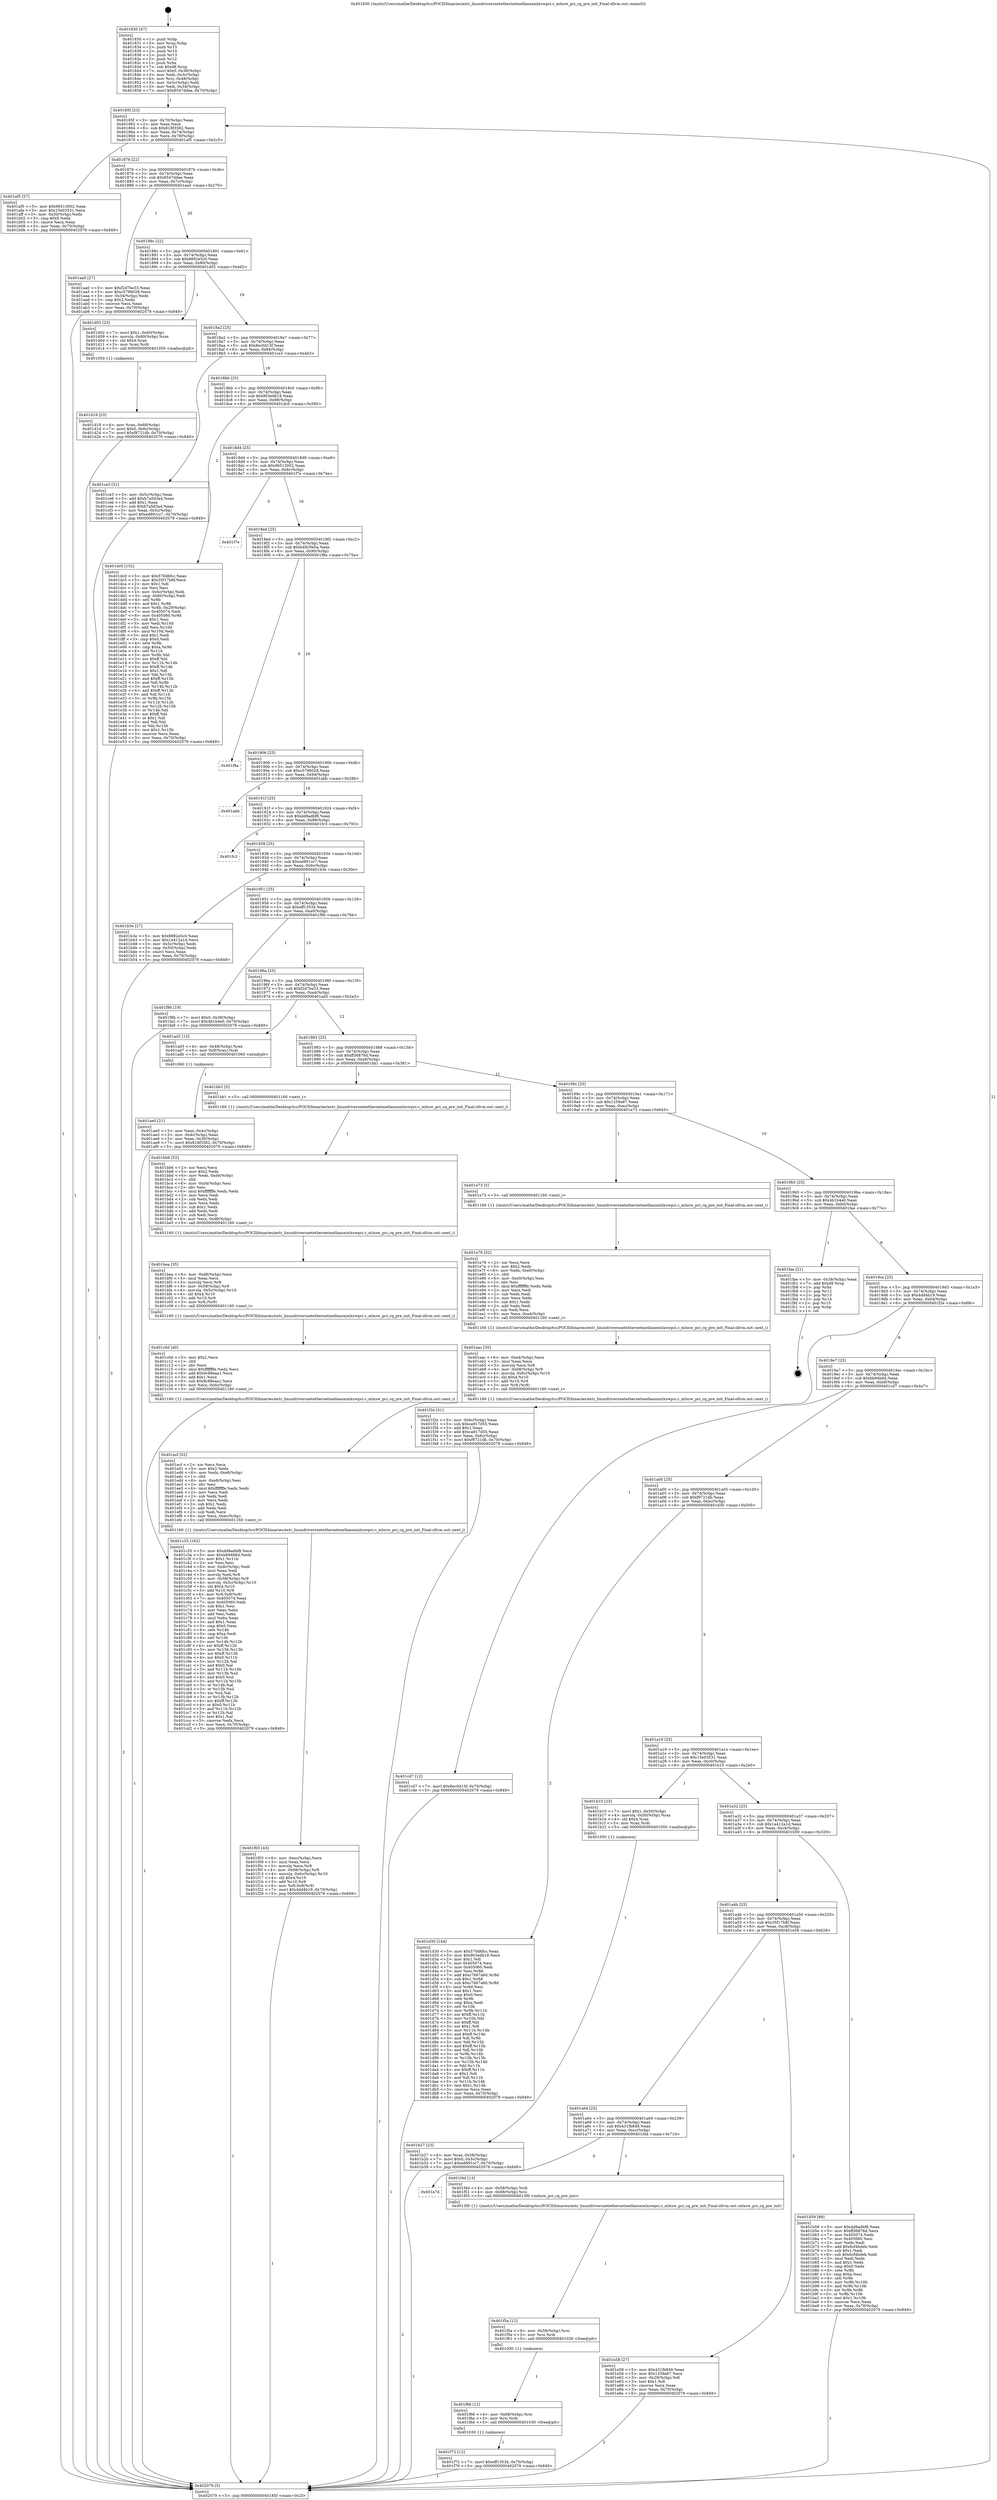 digraph "0x401830" {
  label = "0x401830 (/mnt/c/Users/mathe/Desktop/tcc/POCII/binaries/extr_linuxdriversnetethernetmellanoxmlxswpci.c_mlxsw_pci_cq_pre_init_Final-ollvm.out::main(0))"
  labelloc = "t"
  node[shape=record]

  Entry [label="",width=0.3,height=0.3,shape=circle,fillcolor=black,style=filled]
  "0x40185f" [label="{
     0x40185f [23]\l
     | [instrs]\l
     &nbsp;&nbsp;0x40185f \<+3\>: mov -0x70(%rbp),%eax\l
     &nbsp;&nbsp;0x401862 \<+2\>: mov %eax,%ecx\l
     &nbsp;&nbsp;0x401864 \<+6\>: sub $0x818f3562,%ecx\l
     &nbsp;&nbsp;0x40186a \<+3\>: mov %eax,-0x74(%rbp)\l
     &nbsp;&nbsp;0x40186d \<+3\>: mov %ecx,-0x78(%rbp)\l
     &nbsp;&nbsp;0x401870 \<+6\>: je 0000000000401af5 \<main+0x2c5\>\l
  }"]
  "0x401af5" [label="{
     0x401af5 [27]\l
     | [instrs]\l
     &nbsp;&nbsp;0x401af5 \<+5\>: mov $0x96513002,%eax\l
     &nbsp;&nbsp;0x401afa \<+5\>: mov $0x15e03531,%ecx\l
     &nbsp;&nbsp;0x401aff \<+3\>: mov -0x30(%rbp),%edx\l
     &nbsp;&nbsp;0x401b02 \<+3\>: cmp $0x0,%edx\l
     &nbsp;&nbsp;0x401b05 \<+3\>: cmove %ecx,%eax\l
     &nbsp;&nbsp;0x401b08 \<+3\>: mov %eax,-0x70(%rbp)\l
     &nbsp;&nbsp;0x401b0b \<+5\>: jmp 0000000000402079 \<main+0x849\>\l
  }"]
  "0x401876" [label="{
     0x401876 [22]\l
     | [instrs]\l
     &nbsp;&nbsp;0x401876 \<+5\>: jmp 000000000040187b \<main+0x4b\>\l
     &nbsp;&nbsp;0x40187b \<+3\>: mov -0x74(%rbp),%eax\l
     &nbsp;&nbsp;0x40187e \<+5\>: sub $0x8547ddee,%eax\l
     &nbsp;&nbsp;0x401883 \<+3\>: mov %eax,-0x7c(%rbp)\l
     &nbsp;&nbsp;0x401886 \<+6\>: je 0000000000401aa0 \<main+0x270\>\l
  }"]
  Exit [label="",width=0.3,height=0.3,shape=circle,fillcolor=black,style=filled,peripheries=2]
  "0x401aa0" [label="{
     0x401aa0 [27]\l
     | [instrs]\l
     &nbsp;&nbsp;0x401aa0 \<+5\>: mov $0xf2d7be33,%eax\l
     &nbsp;&nbsp;0x401aa5 \<+5\>: mov $0xc5796028,%ecx\l
     &nbsp;&nbsp;0x401aaa \<+3\>: mov -0x34(%rbp),%edx\l
     &nbsp;&nbsp;0x401aad \<+3\>: cmp $0x2,%edx\l
     &nbsp;&nbsp;0x401ab0 \<+3\>: cmovne %ecx,%eax\l
     &nbsp;&nbsp;0x401ab3 \<+3\>: mov %eax,-0x70(%rbp)\l
     &nbsp;&nbsp;0x401ab6 \<+5\>: jmp 0000000000402079 \<main+0x849\>\l
  }"]
  "0x40188c" [label="{
     0x40188c [22]\l
     | [instrs]\l
     &nbsp;&nbsp;0x40188c \<+5\>: jmp 0000000000401891 \<main+0x61\>\l
     &nbsp;&nbsp;0x401891 \<+3\>: mov -0x74(%rbp),%eax\l
     &nbsp;&nbsp;0x401894 \<+5\>: sub $0x8892e5c0,%eax\l
     &nbsp;&nbsp;0x401899 \<+3\>: mov %eax,-0x80(%rbp)\l
     &nbsp;&nbsp;0x40189c \<+6\>: je 0000000000401d02 \<main+0x4d2\>\l
  }"]
  "0x402079" [label="{
     0x402079 [5]\l
     | [instrs]\l
     &nbsp;&nbsp;0x402079 \<+5\>: jmp 000000000040185f \<main+0x2f\>\l
  }"]
  "0x401830" [label="{
     0x401830 [47]\l
     | [instrs]\l
     &nbsp;&nbsp;0x401830 \<+1\>: push %rbp\l
     &nbsp;&nbsp;0x401831 \<+3\>: mov %rsp,%rbp\l
     &nbsp;&nbsp;0x401834 \<+2\>: push %r15\l
     &nbsp;&nbsp;0x401836 \<+2\>: push %r14\l
     &nbsp;&nbsp;0x401838 \<+2\>: push %r13\l
     &nbsp;&nbsp;0x40183a \<+2\>: push %r12\l
     &nbsp;&nbsp;0x40183c \<+1\>: push %rbx\l
     &nbsp;&nbsp;0x40183d \<+7\>: sub $0xd8,%rsp\l
     &nbsp;&nbsp;0x401844 \<+7\>: movl $0x0,-0x38(%rbp)\l
     &nbsp;&nbsp;0x40184b \<+3\>: mov %edi,-0x3c(%rbp)\l
     &nbsp;&nbsp;0x40184e \<+4\>: mov %rsi,-0x48(%rbp)\l
     &nbsp;&nbsp;0x401852 \<+3\>: mov -0x3c(%rbp),%edi\l
     &nbsp;&nbsp;0x401855 \<+3\>: mov %edi,-0x34(%rbp)\l
     &nbsp;&nbsp;0x401858 \<+7\>: movl $0x8547ddee,-0x70(%rbp)\l
  }"]
  "0x401f72" [label="{
     0x401f72 [12]\l
     | [instrs]\l
     &nbsp;&nbsp;0x401f72 \<+7\>: movl $0xeff13534,-0x70(%rbp)\l
     &nbsp;&nbsp;0x401f79 \<+5\>: jmp 0000000000402079 \<main+0x849\>\l
  }"]
  "0x401d02" [label="{
     0x401d02 [23]\l
     | [instrs]\l
     &nbsp;&nbsp;0x401d02 \<+7\>: movl $0x1,-0x60(%rbp)\l
     &nbsp;&nbsp;0x401d09 \<+4\>: movslq -0x60(%rbp),%rax\l
     &nbsp;&nbsp;0x401d0d \<+4\>: shl $0x4,%rax\l
     &nbsp;&nbsp;0x401d11 \<+3\>: mov %rax,%rdi\l
     &nbsp;&nbsp;0x401d14 \<+5\>: call 0000000000401050 \<malloc@plt\>\l
     | [calls]\l
     &nbsp;&nbsp;0x401050 \{1\} (unknown)\l
  }"]
  "0x4018a2" [label="{
     0x4018a2 [25]\l
     | [instrs]\l
     &nbsp;&nbsp;0x4018a2 \<+5\>: jmp 00000000004018a7 \<main+0x77\>\l
     &nbsp;&nbsp;0x4018a7 \<+3\>: mov -0x74(%rbp),%eax\l
     &nbsp;&nbsp;0x4018aa \<+5\>: sub $0x8ec0d13f,%eax\l
     &nbsp;&nbsp;0x4018af \<+6\>: mov %eax,-0x84(%rbp)\l
     &nbsp;&nbsp;0x4018b5 \<+6\>: je 0000000000401ce3 \<main+0x4b3\>\l
  }"]
  "0x401f66" [label="{
     0x401f66 [12]\l
     | [instrs]\l
     &nbsp;&nbsp;0x401f66 \<+4\>: mov -0x68(%rbp),%rsi\l
     &nbsp;&nbsp;0x401f6a \<+3\>: mov %rsi,%rdi\l
     &nbsp;&nbsp;0x401f6d \<+5\>: call 0000000000401030 \<free@plt\>\l
     | [calls]\l
     &nbsp;&nbsp;0x401030 \{1\} (unknown)\l
  }"]
  "0x401ce3" [label="{
     0x401ce3 [31]\l
     | [instrs]\l
     &nbsp;&nbsp;0x401ce3 \<+3\>: mov -0x5c(%rbp),%eax\l
     &nbsp;&nbsp;0x401ce6 \<+5\>: add $0xb7a5d3a4,%eax\l
     &nbsp;&nbsp;0x401ceb \<+3\>: add $0x1,%eax\l
     &nbsp;&nbsp;0x401cee \<+5\>: sub $0xb7a5d3a4,%eax\l
     &nbsp;&nbsp;0x401cf3 \<+3\>: mov %eax,-0x5c(%rbp)\l
     &nbsp;&nbsp;0x401cf6 \<+7\>: movl $0xed891cc7,-0x70(%rbp)\l
     &nbsp;&nbsp;0x401cfd \<+5\>: jmp 0000000000402079 \<main+0x849\>\l
  }"]
  "0x4018bb" [label="{
     0x4018bb [25]\l
     | [instrs]\l
     &nbsp;&nbsp;0x4018bb \<+5\>: jmp 00000000004018c0 \<main+0x90\>\l
     &nbsp;&nbsp;0x4018c0 \<+3\>: mov -0x74(%rbp),%eax\l
     &nbsp;&nbsp;0x4018c3 \<+5\>: sub $0x903edb18,%eax\l
     &nbsp;&nbsp;0x4018c8 \<+6\>: mov %eax,-0x88(%rbp)\l
     &nbsp;&nbsp;0x4018ce \<+6\>: je 0000000000401dc0 \<main+0x590\>\l
  }"]
  "0x401f5a" [label="{
     0x401f5a [12]\l
     | [instrs]\l
     &nbsp;&nbsp;0x401f5a \<+4\>: mov -0x58(%rbp),%rsi\l
     &nbsp;&nbsp;0x401f5e \<+3\>: mov %rsi,%rdi\l
     &nbsp;&nbsp;0x401f61 \<+5\>: call 0000000000401030 \<free@plt\>\l
     | [calls]\l
     &nbsp;&nbsp;0x401030 \{1\} (unknown)\l
  }"]
  "0x401dc0" [label="{
     0x401dc0 [152]\l
     | [instrs]\l
     &nbsp;&nbsp;0x401dc0 \<+5\>: mov $0x570d6fcc,%eax\l
     &nbsp;&nbsp;0x401dc5 \<+5\>: mov $0x35f17b8f,%ecx\l
     &nbsp;&nbsp;0x401dca \<+2\>: mov $0x1,%dl\l
     &nbsp;&nbsp;0x401dcc \<+2\>: xor %esi,%esi\l
     &nbsp;&nbsp;0x401dce \<+3\>: mov -0x6c(%rbp),%edi\l
     &nbsp;&nbsp;0x401dd1 \<+3\>: cmp -0x60(%rbp),%edi\l
     &nbsp;&nbsp;0x401dd4 \<+4\>: setl %r8b\l
     &nbsp;&nbsp;0x401dd8 \<+4\>: and $0x1,%r8b\l
     &nbsp;&nbsp;0x401ddc \<+4\>: mov %r8b,-0x29(%rbp)\l
     &nbsp;&nbsp;0x401de0 \<+7\>: mov 0x405074,%edi\l
     &nbsp;&nbsp;0x401de7 \<+8\>: mov 0x405060,%r9d\l
     &nbsp;&nbsp;0x401def \<+3\>: sub $0x1,%esi\l
     &nbsp;&nbsp;0x401df2 \<+3\>: mov %edi,%r10d\l
     &nbsp;&nbsp;0x401df5 \<+3\>: add %esi,%r10d\l
     &nbsp;&nbsp;0x401df8 \<+4\>: imul %r10d,%edi\l
     &nbsp;&nbsp;0x401dfc \<+3\>: and $0x1,%edi\l
     &nbsp;&nbsp;0x401dff \<+3\>: cmp $0x0,%edi\l
     &nbsp;&nbsp;0x401e02 \<+4\>: sete %r8b\l
     &nbsp;&nbsp;0x401e06 \<+4\>: cmp $0xa,%r9d\l
     &nbsp;&nbsp;0x401e0a \<+4\>: setl %r11b\l
     &nbsp;&nbsp;0x401e0e \<+3\>: mov %r8b,%bl\l
     &nbsp;&nbsp;0x401e11 \<+3\>: xor $0xff,%bl\l
     &nbsp;&nbsp;0x401e14 \<+3\>: mov %r11b,%r14b\l
     &nbsp;&nbsp;0x401e17 \<+4\>: xor $0xff,%r14b\l
     &nbsp;&nbsp;0x401e1b \<+3\>: xor $0x1,%dl\l
     &nbsp;&nbsp;0x401e1e \<+3\>: mov %bl,%r15b\l
     &nbsp;&nbsp;0x401e21 \<+4\>: and $0xff,%r15b\l
     &nbsp;&nbsp;0x401e25 \<+3\>: and %dl,%r8b\l
     &nbsp;&nbsp;0x401e28 \<+3\>: mov %r14b,%r12b\l
     &nbsp;&nbsp;0x401e2b \<+4\>: and $0xff,%r12b\l
     &nbsp;&nbsp;0x401e2f \<+3\>: and %dl,%r11b\l
     &nbsp;&nbsp;0x401e32 \<+3\>: or %r8b,%r15b\l
     &nbsp;&nbsp;0x401e35 \<+3\>: or %r11b,%r12b\l
     &nbsp;&nbsp;0x401e38 \<+3\>: xor %r12b,%r15b\l
     &nbsp;&nbsp;0x401e3b \<+3\>: or %r14b,%bl\l
     &nbsp;&nbsp;0x401e3e \<+3\>: xor $0xff,%bl\l
     &nbsp;&nbsp;0x401e41 \<+3\>: or $0x1,%dl\l
     &nbsp;&nbsp;0x401e44 \<+2\>: and %dl,%bl\l
     &nbsp;&nbsp;0x401e46 \<+3\>: or %bl,%r15b\l
     &nbsp;&nbsp;0x401e49 \<+4\>: test $0x1,%r15b\l
     &nbsp;&nbsp;0x401e4d \<+3\>: cmovne %ecx,%eax\l
     &nbsp;&nbsp;0x401e50 \<+3\>: mov %eax,-0x70(%rbp)\l
     &nbsp;&nbsp;0x401e53 \<+5\>: jmp 0000000000402079 \<main+0x849\>\l
  }"]
  "0x4018d4" [label="{
     0x4018d4 [25]\l
     | [instrs]\l
     &nbsp;&nbsp;0x4018d4 \<+5\>: jmp 00000000004018d9 \<main+0xa9\>\l
     &nbsp;&nbsp;0x4018d9 \<+3\>: mov -0x74(%rbp),%eax\l
     &nbsp;&nbsp;0x4018dc \<+5\>: sub $0x96513002,%eax\l
     &nbsp;&nbsp;0x4018e1 \<+6\>: mov %eax,-0x8c(%rbp)\l
     &nbsp;&nbsp;0x4018e7 \<+6\>: je 0000000000401f7e \<main+0x74e\>\l
  }"]
  "0x401a7d" [label="{
     0x401a7d\l
  }", style=dashed]
  "0x401f7e" [label="{
     0x401f7e\l
  }", style=dashed]
  "0x4018ed" [label="{
     0x4018ed [25]\l
     | [instrs]\l
     &nbsp;&nbsp;0x4018ed \<+5\>: jmp 00000000004018f2 \<main+0xc2\>\l
     &nbsp;&nbsp;0x4018f2 \<+3\>: mov -0x74(%rbp),%eax\l
     &nbsp;&nbsp;0x4018f5 \<+5\>: sub $0xb4920e0a,%eax\l
     &nbsp;&nbsp;0x4018fa \<+6\>: mov %eax,-0x90(%rbp)\l
     &nbsp;&nbsp;0x401900 \<+6\>: je 0000000000401f8a \<main+0x75a\>\l
  }"]
  "0x401f4d" [label="{
     0x401f4d [13]\l
     | [instrs]\l
     &nbsp;&nbsp;0x401f4d \<+4\>: mov -0x58(%rbp),%rdi\l
     &nbsp;&nbsp;0x401f51 \<+4\>: mov -0x68(%rbp),%rsi\l
     &nbsp;&nbsp;0x401f55 \<+5\>: call 00000000004013f0 \<mlxsw_pci_cq_pre_init\>\l
     | [calls]\l
     &nbsp;&nbsp;0x4013f0 \{1\} (/mnt/c/Users/mathe/Desktop/tcc/POCII/binaries/extr_linuxdriversnetethernetmellanoxmlxswpci.c_mlxsw_pci_cq_pre_init_Final-ollvm.out::mlxsw_pci_cq_pre_init)\l
  }"]
  "0x401f8a" [label="{
     0x401f8a\l
  }", style=dashed]
  "0x401906" [label="{
     0x401906 [25]\l
     | [instrs]\l
     &nbsp;&nbsp;0x401906 \<+5\>: jmp 000000000040190b \<main+0xdb\>\l
     &nbsp;&nbsp;0x40190b \<+3\>: mov -0x74(%rbp),%eax\l
     &nbsp;&nbsp;0x40190e \<+5\>: sub $0xc5796028,%eax\l
     &nbsp;&nbsp;0x401913 \<+6\>: mov %eax,-0x94(%rbp)\l
     &nbsp;&nbsp;0x401919 \<+6\>: je 0000000000401abb \<main+0x28b\>\l
  }"]
  "0x401f03" [label="{
     0x401f03 [43]\l
     | [instrs]\l
     &nbsp;&nbsp;0x401f03 \<+6\>: mov -0xec(%rbp),%ecx\l
     &nbsp;&nbsp;0x401f09 \<+3\>: imul %eax,%ecx\l
     &nbsp;&nbsp;0x401f0c \<+3\>: movslq %ecx,%r8\l
     &nbsp;&nbsp;0x401f0f \<+4\>: mov -0x68(%rbp),%r9\l
     &nbsp;&nbsp;0x401f13 \<+4\>: movslq -0x6c(%rbp),%r10\l
     &nbsp;&nbsp;0x401f17 \<+4\>: shl $0x4,%r10\l
     &nbsp;&nbsp;0x401f1b \<+3\>: add %r10,%r9\l
     &nbsp;&nbsp;0x401f1e \<+4\>: mov %r8,0x8(%r9)\l
     &nbsp;&nbsp;0x401f22 \<+7\>: movl $0x4dd4b19,-0x70(%rbp)\l
     &nbsp;&nbsp;0x401f29 \<+5\>: jmp 0000000000402079 \<main+0x849\>\l
  }"]
  "0x401abb" [label="{
     0x401abb\l
  }", style=dashed]
  "0x40191f" [label="{
     0x40191f [25]\l
     | [instrs]\l
     &nbsp;&nbsp;0x40191f \<+5\>: jmp 0000000000401924 \<main+0xf4\>\l
     &nbsp;&nbsp;0x401924 \<+3\>: mov -0x74(%rbp),%eax\l
     &nbsp;&nbsp;0x401927 \<+5\>: sub $0xdd8adbf8,%eax\l
     &nbsp;&nbsp;0x40192c \<+6\>: mov %eax,-0x98(%rbp)\l
     &nbsp;&nbsp;0x401932 \<+6\>: je 0000000000401fc3 \<main+0x793\>\l
  }"]
  "0x401ecf" [label="{
     0x401ecf [52]\l
     | [instrs]\l
     &nbsp;&nbsp;0x401ecf \<+2\>: xor %ecx,%ecx\l
     &nbsp;&nbsp;0x401ed1 \<+5\>: mov $0x2,%edx\l
     &nbsp;&nbsp;0x401ed6 \<+6\>: mov %edx,-0xe8(%rbp)\l
     &nbsp;&nbsp;0x401edc \<+1\>: cltd\l
     &nbsp;&nbsp;0x401edd \<+6\>: mov -0xe8(%rbp),%esi\l
     &nbsp;&nbsp;0x401ee3 \<+2\>: idiv %esi\l
     &nbsp;&nbsp;0x401ee5 \<+6\>: imul $0xfffffffe,%edx,%edx\l
     &nbsp;&nbsp;0x401eeb \<+2\>: mov %ecx,%edi\l
     &nbsp;&nbsp;0x401eed \<+2\>: sub %edx,%edi\l
     &nbsp;&nbsp;0x401eef \<+2\>: mov %ecx,%edx\l
     &nbsp;&nbsp;0x401ef1 \<+3\>: sub $0x1,%edx\l
     &nbsp;&nbsp;0x401ef4 \<+2\>: add %edx,%edi\l
     &nbsp;&nbsp;0x401ef6 \<+2\>: sub %edi,%ecx\l
     &nbsp;&nbsp;0x401ef8 \<+6\>: mov %ecx,-0xec(%rbp)\l
     &nbsp;&nbsp;0x401efe \<+5\>: call 0000000000401160 \<next_i\>\l
     | [calls]\l
     &nbsp;&nbsp;0x401160 \{1\} (/mnt/c/Users/mathe/Desktop/tcc/POCII/binaries/extr_linuxdriversnetethernetmellanoxmlxswpci.c_mlxsw_pci_cq_pre_init_Final-ollvm.out::next_i)\l
  }"]
  "0x401fc3" [label="{
     0x401fc3\l
  }", style=dashed]
  "0x401938" [label="{
     0x401938 [25]\l
     | [instrs]\l
     &nbsp;&nbsp;0x401938 \<+5\>: jmp 000000000040193d \<main+0x10d\>\l
     &nbsp;&nbsp;0x40193d \<+3\>: mov -0x74(%rbp),%eax\l
     &nbsp;&nbsp;0x401940 \<+5\>: sub $0xed891cc7,%eax\l
     &nbsp;&nbsp;0x401945 \<+6\>: mov %eax,-0x9c(%rbp)\l
     &nbsp;&nbsp;0x40194b \<+6\>: je 0000000000401b3e \<main+0x30e\>\l
  }"]
  "0x401eac" [label="{
     0x401eac [35]\l
     | [instrs]\l
     &nbsp;&nbsp;0x401eac \<+6\>: mov -0xe4(%rbp),%ecx\l
     &nbsp;&nbsp;0x401eb2 \<+3\>: imul %eax,%ecx\l
     &nbsp;&nbsp;0x401eb5 \<+3\>: movslq %ecx,%r8\l
     &nbsp;&nbsp;0x401eb8 \<+4\>: mov -0x68(%rbp),%r9\l
     &nbsp;&nbsp;0x401ebc \<+4\>: movslq -0x6c(%rbp),%r10\l
     &nbsp;&nbsp;0x401ec0 \<+4\>: shl $0x4,%r10\l
     &nbsp;&nbsp;0x401ec4 \<+3\>: add %r10,%r9\l
     &nbsp;&nbsp;0x401ec7 \<+3\>: mov %r8,(%r9)\l
     &nbsp;&nbsp;0x401eca \<+5\>: call 0000000000401160 \<next_i\>\l
     | [calls]\l
     &nbsp;&nbsp;0x401160 \{1\} (/mnt/c/Users/mathe/Desktop/tcc/POCII/binaries/extr_linuxdriversnetethernetmellanoxmlxswpci.c_mlxsw_pci_cq_pre_init_Final-ollvm.out::next_i)\l
  }"]
  "0x401b3e" [label="{
     0x401b3e [27]\l
     | [instrs]\l
     &nbsp;&nbsp;0x401b3e \<+5\>: mov $0x8892e5c0,%eax\l
     &nbsp;&nbsp;0x401b43 \<+5\>: mov $0x1e412a1d,%ecx\l
     &nbsp;&nbsp;0x401b48 \<+3\>: mov -0x5c(%rbp),%edx\l
     &nbsp;&nbsp;0x401b4b \<+3\>: cmp -0x50(%rbp),%edx\l
     &nbsp;&nbsp;0x401b4e \<+3\>: cmovl %ecx,%eax\l
     &nbsp;&nbsp;0x401b51 \<+3\>: mov %eax,-0x70(%rbp)\l
     &nbsp;&nbsp;0x401b54 \<+5\>: jmp 0000000000402079 \<main+0x849\>\l
  }"]
  "0x401951" [label="{
     0x401951 [25]\l
     | [instrs]\l
     &nbsp;&nbsp;0x401951 \<+5\>: jmp 0000000000401956 \<main+0x126\>\l
     &nbsp;&nbsp;0x401956 \<+3\>: mov -0x74(%rbp),%eax\l
     &nbsp;&nbsp;0x401959 \<+5\>: sub $0xeff13534,%eax\l
     &nbsp;&nbsp;0x40195e \<+6\>: mov %eax,-0xa0(%rbp)\l
     &nbsp;&nbsp;0x401964 \<+6\>: je 0000000000401f9b \<main+0x76b\>\l
  }"]
  "0x401e78" [label="{
     0x401e78 [52]\l
     | [instrs]\l
     &nbsp;&nbsp;0x401e78 \<+2\>: xor %ecx,%ecx\l
     &nbsp;&nbsp;0x401e7a \<+5\>: mov $0x2,%edx\l
     &nbsp;&nbsp;0x401e7f \<+6\>: mov %edx,-0xe0(%rbp)\l
     &nbsp;&nbsp;0x401e85 \<+1\>: cltd\l
     &nbsp;&nbsp;0x401e86 \<+6\>: mov -0xe0(%rbp),%esi\l
     &nbsp;&nbsp;0x401e8c \<+2\>: idiv %esi\l
     &nbsp;&nbsp;0x401e8e \<+6\>: imul $0xfffffffe,%edx,%edx\l
     &nbsp;&nbsp;0x401e94 \<+2\>: mov %ecx,%edi\l
     &nbsp;&nbsp;0x401e96 \<+2\>: sub %edx,%edi\l
     &nbsp;&nbsp;0x401e98 \<+2\>: mov %ecx,%edx\l
     &nbsp;&nbsp;0x401e9a \<+3\>: sub $0x1,%edx\l
     &nbsp;&nbsp;0x401e9d \<+2\>: add %edx,%edi\l
     &nbsp;&nbsp;0x401e9f \<+2\>: sub %edi,%ecx\l
     &nbsp;&nbsp;0x401ea1 \<+6\>: mov %ecx,-0xe4(%rbp)\l
     &nbsp;&nbsp;0x401ea7 \<+5\>: call 0000000000401160 \<next_i\>\l
     | [calls]\l
     &nbsp;&nbsp;0x401160 \{1\} (/mnt/c/Users/mathe/Desktop/tcc/POCII/binaries/extr_linuxdriversnetethernetmellanoxmlxswpci.c_mlxsw_pci_cq_pre_init_Final-ollvm.out::next_i)\l
  }"]
  "0x401f9b" [label="{
     0x401f9b [19]\l
     | [instrs]\l
     &nbsp;&nbsp;0x401f9b \<+7\>: movl $0x0,-0x38(%rbp)\l
     &nbsp;&nbsp;0x401fa2 \<+7\>: movl $0x4b1b4e0,-0x70(%rbp)\l
     &nbsp;&nbsp;0x401fa9 \<+5\>: jmp 0000000000402079 \<main+0x849\>\l
  }"]
  "0x40196a" [label="{
     0x40196a [25]\l
     | [instrs]\l
     &nbsp;&nbsp;0x40196a \<+5\>: jmp 000000000040196f \<main+0x13f\>\l
     &nbsp;&nbsp;0x40196f \<+3\>: mov -0x74(%rbp),%eax\l
     &nbsp;&nbsp;0x401972 \<+5\>: sub $0xf2d7be33,%eax\l
     &nbsp;&nbsp;0x401977 \<+6\>: mov %eax,-0xa4(%rbp)\l
     &nbsp;&nbsp;0x40197d \<+6\>: je 0000000000401ad3 \<main+0x2a3\>\l
  }"]
  "0x401a64" [label="{
     0x401a64 [25]\l
     | [instrs]\l
     &nbsp;&nbsp;0x401a64 \<+5\>: jmp 0000000000401a69 \<main+0x239\>\l
     &nbsp;&nbsp;0x401a69 \<+3\>: mov -0x74(%rbp),%eax\l
     &nbsp;&nbsp;0x401a6c \<+5\>: sub $0x431fb849,%eax\l
     &nbsp;&nbsp;0x401a71 \<+6\>: mov %eax,-0xcc(%rbp)\l
     &nbsp;&nbsp;0x401a77 \<+6\>: je 0000000000401f4d \<main+0x71d\>\l
  }"]
  "0x401ad3" [label="{
     0x401ad3 [13]\l
     | [instrs]\l
     &nbsp;&nbsp;0x401ad3 \<+4\>: mov -0x48(%rbp),%rax\l
     &nbsp;&nbsp;0x401ad7 \<+4\>: mov 0x8(%rax),%rdi\l
     &nbsp;&nbsp;0x401adb \<+5\>: call 0000000000401060 \<atoi@plt\>\l
     | [calls]\l
     &nbsp;&nbsp;0x401060 \{1\} (unknown)\l
  }"]
  "0x401983" [label="{
     0x401983 [25]\l
     | [instrs]\l
     &nbsp;&nbsp;0x401983 \<+5\>: jmp 0000000000401988 \<main+0x158\>\l
     &nbsp;&nbsp;0x401988 \<+3\>: mov -0x74(%rbp),%eax\l
     &nbsp;&nbsp;0x40198b \<+5\>: sub $0xff36876d,%eax\l
     &nbsp;&nbsp;0x401990 \<+6\>: mov %eax,-0xa8(%rbp)\l
     &nbsp;&nbsp;0x401996 \<+6\>: je 0000000000401bb1 \<main+0x381\>\l
  }"]
  "0x401ae0" [label="{
     0x401ae0 [21]\l
     | [instrs]\l
     &nbsp;&nbsp;0x401ae0 \<+3\>: mov %eax,-0x4c(%rbp)\l
     &nbsp;&nbsp;0x401ae3 \<+3\>: mov -0x4c(%rbp),%eax\l
     &nbsp;&nbsp;0x401ae6 \<+3\>: mov %eax,-0x30(%rbp)\l
     &nbsp;&nbsp;0x401ae9 \<+7\>: movl $0x818f3562,-0x70(%rbp)\l
     &nbsp;&nbsp;0x401af0 \<+5\>: jmp 0000000000402079 \<main+0x849\>\l
  }"]
  "0x401e58" [label="{
     0x401e58 [27]\l
     | [instrs]\l
     &nbsp;&nbsp;0x401e58 \<+5\>: mov $0x431fb849,%eax\l
     &nbsp;&nbsp;0x401e5d \<+5\>: mov $0x1259a67,%ecx\l
     &nbsp;&nbsp;0x401e62 \<+3\>: mov -0x29(%rbp),%dl\l
     &nbsp;&nbsp;0x401e65 \<+3\>: test $0x1,%dl\l
     &nbsp;&nbsp;0x401e68 \<+3\>: cmovne %ecx,%eax\l
     &nbsp;&nbsp;0x401e6b \<+3\>: mov %eax,-0x70(%rbp)\l
     &nbsp;&nbsp;0x401e6e \<+5\>: jmp 0000000000402079 \<main+0x849\>\l
  }"]
  "0x401bb1" [label="{
     0x401bb1 [5]\l
     | [instrs]\l
     &nbsp;&nbsp;0x401bb1 \<+5\>: call 0000000000401160 \<next_i\>\l
     | [calls]\l
     &nbsp;&nbsp;0x401160 \{1\} (/mnt/c/Users/mathe/Desktop/tcc/POCII/binaries/extr_linuxdriversnetethernetmellanoxmlxswpci.c_mlxsw_pci_cq_pre_init_Final-ollvm.out::next_i)\l
  }"]
  "0x40199c" [label="{
     0x40199c [25]\l
     | [instrs]\l
     &nbsp;&nbsp;0x40199c \<+5\>: jmp 00000000004019a1 \<main+0x171\>\l
     &nbsp;&nbsp;0x4019a1 \<+3\>: mov -0x74(%rbp),%eax\l
     &nbsp;&nbsp;0x4019a4 \<+5\>: sub $0x1259a67,%eax\l
     &nbsp;&nbsp;0x4019a9 \<+6\>: mov %eax,-0xac(%rbp)\l
     &nbsp;&nbsp;0x4019af \<+6\>: je 0000000000401e73 \<main+0x643\>\l
  }"]
  "0x401d19" [label="{
     0x401d19 [23]\l
     | [instrs]\l
     &nbsp;&nbsp;0x401d19 \<+4\>: mov %rax,-0x68(%rbp)\l
     &nbsp;&nbsp;0x401d1d \<+7\>: movl $0x0,-0x6c(%rbp)\l
     &nbsp;&nbsp;0x401d24 \<+7\>: movl $0xf9721db,-0x70(%rbp)\l
     &nbsp;&nbsp;0x401d2b \<+5\>: jmp 0000000000402079 \<main+0x849\>\l
  }"]
  "0x401e73" [label="{
     0x401e73 [5]\l
     | [instrs]\l
     &nbsp;&nbsp;0x401e73 \<+5\>: call 0000000000401160 \<next_i\>\l
     | [calls]\l
     &nbsp;&nbsp;0x401160 \{1\} (/mnt/c/Users/mathe/Desktop/tcc/POCII/binaries/extr_linuxdriversnetethernetmellanoxmlxswpci.c_mlxsw_pci_cq_pre_init_Final-ollvm.out::next_i)\l
  }"]
  "0x4019b5" [label="{
     0x4019b5 [25]\l
     | [instrs]\l
     &nbsp;&nbsp;0x4019b5 \<+5\>: jmp 00000000004019ba \<main+0x18a\>\l
     &nbsp;&nbsp;0x4019ba \<+3\>: mov -0x74(%rbp),%eax\l
     &nbsp;&nbsp;0x4019bd \<+5\>: sub $0x4b1b4e0,%eax\l
     &nbsp;&nbsp;0x4019c2 \<+6\>: mov %eax,-0xb0(%rbp)\l
     &nbsp;&nbsp;0x4019c8 \<+6\>: je 0000000000401fae \<main+0x77e\>\l
  }"]
  "0x401c35" [label="{
     0x401c35 [162]\l
     | [instrs]\l
     &nbsp;&nbsp;0x401c35 \<+5\>: mov $0xdd8adbf8,%ecx\l
     &nbsp;&nbsp;0x401c3a \<+5\>: mov $0xbb94b6d,%edx\l
     &nbsp;&nbsp;0x401c3f \<+3\>: mov $0x1,%r11b\l
     &nbsp;&nbsp;0x401c42 \<+2\>: xor %esi,%esi\l
     &nbsp;&nbsp;0x401c44 \<+6\>: mov -0xdc(%rbp),%edi\l
     &nbsp;&nbsp;0x401c4a \<+3\>: imul %eax,%edi\l
     &nbsp;&nbsp;0x401c4d \<+3\>: movslq %edi,%r8\l
     &nbsp;&nbsp;0x401c50 \<+4\>: mov -0x58(%rbp),%r9\l
     &nbsp;&nbsp;0x401c54 \<+4\>: movslq -0x5c(%rbp),%r10\l
     &nbsp;&nbsp;0x401c58 \<+4\>: shl $0x4,%r10\l
     &nbsp;&nbsp;0x401c5c \<+3\>: add %r10,%r9\l
     &nbsp;&nbsp;0x401c5f \<+4\>: mov %r8,0x8(%r9)\l
     &nbsp;&nbsp;0x401c63 \<+7\>: mov 0x405074,%eax\l
     &nbsp;&nbsp;0x401c6a \<+7\>: mov 0x405060,%edi\l
     &nbsp;&nbsp;0x401c71 \<+3\>: sub $0x1,%esi\l
     &nbsp;&nbsp;0x401c74 \<+2\>: mov %eax,%ebx\l
     &nbsp;&nbsp;0x401c76 \<+2\>: add %esi,%ebx\l
     &nbsp;&nbsp;0x401c78 \<+3\>: imul %ebx,%eax\l
     &nbsp;&nbsp;0x401c7b \<+3\>: and $0x1,%eax\l
     &nbsp;&nbsp;0x401c7e \<+3\>: cmp $0x0,%eax\l
     &nbsp;&nbsp;0x401c81 \<+4\>: sete %r14b\l
     &nbsp;&nbsp;0x401c85 \<+3\>: cmp $0xa,%edi\l
     &nbsp;&nbsp;0x401c88 \<+4\>: setl %r15b\l
     &nbsp;&nbsp;0x401c8c \<+3\>: mov %r14b,%r12b\l
     &nbsp;&nbsp;0x401c8f \<+4\>: xor $0xff,%r12b\l
     &nbsp;&nbsp;0x401c93 \<+3\>: mov %r15b,%r13b\l
     &nbsp;&nbsp;0x401c96 \<+4\>: xor $0xff,%r13b\l
     &nbsp;&nbsp;0x401c9a \<+4\>: xor $0x0,%r11b\l
     &nbsp;&nbsp;0x401c9e \<+3\>: mov %r12b,%al\l
     &nbsp;&nbsp;0x401ca1 \<+2\>: and $0x0,%al\l
     &nbsp;&nbsp;0x401ca3 \<+3\>: and %r11b,%r14b\l
     &nbsp;&nbsp;0x401ca6 \<+3\>: mov %r13b,%sil\l
     &nbsp;&nbsp;0x401ca9 \<+4\>: and $0x0,%sil\l
     &nbsp;&nbsp;0x401cad \<+3\>: and %r11b,%r15b\l
     &nbsp;&nbsp;0x401cb0 \<+3\>: or %r14b,%al\l
     &nbsp;&nbsp;0x401cb3 \<+3\>: or %r15b,%sil\l
     &nbsp;&nbsp;0x401cb6 \<+3\>: xor %sil,%al\l
     &nbsp;&nbsp;0x401cb9 \<+3\>: or %r13b,%r12b\l
     &nbsp;&nbsp;0x401cbc \<+4\>: xor $0xff,%r12b\l
     &nbsp;&nbsp;0x401cc0 \<+4\>: or $0x0,%r11b\l
     &nbsp;&nbsp;0x401cc4 \<+3\>: and %r11b,%r12b\l
     &nbsp;&nbsp;0x401cc7 \<+3\>: or %r12b,%al\l
     &nbsp;&nbsp;0x401cca \<+2\>: test $0x1,%al\l
     &nbsp;&nbsp;0x401ccc \<+3\>: cmovne %edx,%ecx\l
     &nbsp;&nbsp;0x401ccf \<+3\>: mov %ecx,-0x70(%rbp)\l
     &nbsp;&nbsp;0x401cd2 \<+5\>: jmp 0000000000402079 \<main+0x849\>\l
  }"]
  "0x401fae" [label="{
     0x401fae [21]\l
     | [instrs]\l
     &nbsp;&nbsp;0x401fae \<+3\>: mov -0x38(%rbp),%eax\l
     &nbsp;&nbsp;0x401fb1 \<+7\>: add $0xd8,%rsp\l
     &nbsp;&nbsp;0x401fb8 \<+1\>: pop %rbx\l
     &nbsp;&nbsp;0x401fb9 \<+2\>: pop %r12\l
     &nbsp;&nbsp;0x401fbb \<+2\>: pop %r13\l
     &nbsp;&nbsp;0x401fbd \<+2\>: pop %r14\l
     &nbsp;&nbsp;0x401fbf \<+2\>: pop %r15\l
     &nbsp;&nbsp;0x401fc1 \<+1\>: pop %rbp\l
     &nbsp;&nbsp;0x401fc2 \<+1\>: ret\l
  }"]
  "0x4019ce" [label="{
     0x4019ce [25]\l
     | [instrs]\l
     &nbsp;&nbsp;0x4019ce \<+5\>: jmp 00000000004019d3 \<main+0x1a3\>\l
     &nbsp;&nbsp;0x4019d3 \<+3\>: mov -0x74(%rbp),%eax\l
     &nbsp;&nbsp;0x4019d6 \<+5\>: sub $0x4dd4b19,%eax\l
     &nbsp;&nbsp;0x4019db \<+6\>: mov %eax,-0xb4(%rbp)\l
     &nbsp;&nbsp;0x4019e1 \<+6\>: je 0000000000401f2e \<main+0x6fe\>\l
  }"]
  "0x401c0d" [label="{
     0x401c0d [40]\l
     | [instrs]\l
     &nbsp;&nbsp;0x401c0d \<+5\>: mov $0x2,%ecx\l
     &nbsp;&nbsp;0x401c12 \<+1\>: cltd\l
     &nbsp;&nbsp;0x401c13 \<+2\>: idiv %ecx\l
     &nbsp;&nbsp;0x401c15 \<+6\>: imul $0xfffffffe,%edx,%ecx\l
     &nbsp;&nbsp;0x401c1b \<+6\>: add $0x9c88eaa1,%ecx\l
     &nbsp;&nbsp;0x401c21 \<+3\>: add $0x1,%ecx\l
     &nbsp;&nbsp;0x401c24 \<+6\>: sub $0x9c88eaa1,%ecx\l
     &nbsp;&nbsp;0x401c2a \<+6\>: mov %ecx,-0xdc(%rbp)\l
     &nbsp;&nbsp;0x401c30 \<+5\>: call 0000000000401160 \<next_i\>\l
     | [calls]\l
     &nbsp;&nbsp;0x401160 \{1\} (/mnt/c/Users/mathe/Desktop/tcc/POCII/binaries/extr_linuxdriversnetethernetmellanoxmlxswpci.c_mlxsw_pci_cq_pre_init_Final-ollvm.out::next_i)\l
  }"]
  "0x401f2e" [label="{
     0x401f2e [31]\l
     | [instrs]\l
     &nbsp;&nbsp;0x401f2e \<+3\>: mov -0x6c(%rbp),%eax\l
     &nbsp;&nbsp;0x401f31 \<+5\>: sub $0xca917d55,%eax\l
     &nbsp;&nbsp;0x401f36 \<+3\>: add $0x1,%eax\l
     &nbsp;&nbsp;0x401f39 \<+5\>: add $0xca917d55,%eax\l
     &nbsp;&nbsp;0x401f3e \<+3\>: mov %eax,-0x6c(%rbp)\l
     &nbsp;&nbsp;0x401f41 \<+7\>: movl $0xf9721db,-0x70(%rbp)\l
     &nbsp;&nbsp;0x401f48 \<+5\>: jmp 0000000000402079 \<main+0x849\>\l
  }"]
  "0x4019e7" [label="{
     0x4019e7 [25]\l
     | [instrs]\l
     &nbsp;&nbsp;0x4019e7 \<+5\>: jmp 00000000004019ec \<main+0x1bc\>\l
     &nbsp;&nbsp;0x4019ec \<+3\>: mov -0x74(%rbp),%eax\l
     &nbsp;&nbsp;0x4019ef \<+5\>: sub $0xbb94b6d,%eax\l
     &nbsp;&nbsp;0x4019f4 \<+6\>: mov %eax,-0xb8(%rbp)\l
     &nbsp;&nbsp;0x4019fa \<+6\>: je 0000000000401cd7 \<main+0x4a7\>\l
  }"]
  "0x401bea" [label="{
     0x401bea [35]\l
     | [instrs]\l
     &nbsp;&nbsp;0x401bea \<+6\>: mov -0xd8(%rbp),%ecx\l
     &nbsp;&nbsp;0x401bf0 \<+3\>: imul %eax,%ecx\l
     &nbsp;&nbsp;0x401bf3 \<+3\>: movslq %ecx,%r8\l
     &nbsp;&nbsp;0x401bf6 \<+4\>: mov -0x58(%rbp),%r9\l
     &nbsp;&nbsp;0x401bfa \<+4\>: movslq -0x5c(%rbp),%r10\l
     &nbsp;&nbsp;0x401bfe \<+4\>: shl $0x4,%r10\l
     &nbsp;&nbsp;0x401c02 \<+3\>: add %r10,%r9\l
     &nbsp;&nbsp;0x401c05 \<+3\>: mov %r8,(%r9)\l
     &nbsp;&nbsp;0x401c08 \<+5\>: call 0000000000401160 \<next_i\>\l
     | [calls]\l
     &nbsp;&nbsp;0x401160 \{1\} (/mnt/c/Users/mathe/Desktop/tcc/POCII/binaries/extr_linuxdriversnetethernetmellanoxmlxswpci.c_mlxsw_pci_cq_pre_init_Final-ollvm.out::next_i)\l
  }"]
  "0x401cd7" [label="{
     0x401cd7 [12]\l
     | [instrs]\l
     &nbsp;&nbsp;0x401cd7 \<+7\>: movl $0x8ec0d13f,-0x70(%rbp)\l
     &nbsp;&nbsp;0x401cde \<+5\>: jmp 0000000000402079 \<main+0x849\>\l
  }"]
  "0x401a00" [label="{
     0x401a00 [25]\l
     | [instrs]\l
     &nbsp;&nbsp;0x401a00 \<+5\>: jmp 0000000000401a05 \<main+0x1d5\>\l
     &nbsp;&nbsp;0x401a05 \<+3\>: mov -0x74(%rbp),%eax\l
     &nbsp;&nbsp;0x401a08 \<+5\>: sub $0xf9721db,%eax\l
     &nbsp;&nbsp;0x401a0d \<+6\>: mov %eax,-0xbc(%rbp)\l
     &nbsp;&nbsp;0x401a13 \<+6\>: je 0000000000401d30 \<main+0x500\>\l
  }"]
  "0x401bb6" [label="{
     0x401bb6 [52]\l
     | [instrs]\l
     &nbsp;&nbsp;0x401bb6 \<+2\>: xor %ecx,%ecx\l
     &nbsp;&nbsp;0x401bb8 \<+5\>: mov $0x2,%edx\l
     &nbsp;&nbsp;0x401bbd \<+6\>: mov %edx,-0xd4(%rbp)\l
     &nbsp;&nbsp;0x401bc3 \<+1\>: cltd\l
     &nbsp;&nbsp;0x401bc4 \<+6\>: mov -0xd4(%rbp),%esi\l
     &nbsp;&nbsp;0x401bca \<+2\>: idiv %esi\l
     &nbsp;&nbsp;0x401bcc \<+6\>: imul $0xfffffffe,%edx,%edx\l
     &nbsp;&nbsp;0x401bd2 \<+2\>: mov %ecx,%edi\l
     &nbsp;&nbsp;0x401bd4 \<+2\>: sub %edx,%edi\l
     &nbsp;&nbsp;0x401bd6 \<+2\>: mov %ecx,%edx\l
     &nbsp;&nbsp;0x401bd8 \<+3\>: sub $0x1,%edx\l
     &nbsp;&nbsp;0x401bdb \<+2\>: add %edx,%edi\l
     &nbsp;&nbsp;0x401bdd \<+2\>: sub %edi,%ecx\l
     &nbsp;&nbsp;0x401bdf \<+6\>: mov %ecx,-0xd8(%rbp)\l
     &nbsp;&nbsp;0x401be5 \<+5\>: call 0000000000401160 \<next_i\>\l
     | [calls]\l
     &nbsp;&nbsp;0x401160 \{1\} (/mnt/c/Users/mathe/Desktop/tcc/POCII/binaries/extr_linuxdriversnetethernetmellanoxmlxswpci.c_mlxsw_pci_cq_pre_init_Final-ollvm.out::next_i)\l
  }"]
  "0x401d30" [label="{
     0x401d30 [144]\l
     | [instrs]\l
     &nbsp;&nbsp;0x401d30 \<+5\>: mov $0x570d6fcc,%eax\l
     &nbsp;&nbsp;0x401d35 \<+5\>: mov $0x903edb18,%ecx\l
     &nbsp;&nbsp;0x401d3a \<+2\>: mov $0x1,%dl\l
     &nbsp;&nbsp;0x401d3c \<+7\>: mov 0x405074,%esi\l
     &nbsp;&nbsp;0x401d43 \<+7\>: mov 0x405060,%edi\l
     &nbsp;&nbsp;0x401d4a \<+3\>: mov %esi,%r8d\l
     &nbsp;&nbsp;0x401d4d \<+7\>: add $0xc7667a60,%r8d\l
     &nbsp;&nbsp;0x401d54 \<+4\>: sub $0x1,%r8d\l
     &nbsp;&nbsp;0x401d58 \<+7\>: sub $0xc7667a60,%r8d\l
     &nbsp;&nbsp;0x401d5f \<+4\>: imul %r8d,%esi\l
     &nbsp;&nbsp;0x401d63 \<+3\>: and $0x1,%esi\l
     &nbsp;&nbsp;0x401d66 \<+3\>: cmp $0x0,%esi\l
     &nbsp;&nbsp;0x401d69 \<+4\>: sete %r9b\l
     &nbsp;&nbsp;0x401d6d \<+3\>: cmp $0xa,%edi\l
     &nbsp;&nbsp;0x401d70 \<+4\>: setl %r10b\l
     &nbsp;&nbsp;0x401d74 \<+3\>: mov %r9b,%r11b\l
     &nbsp;&nbsp;0x401d77 \<+4\>: xor $0xff,%r11b\l
     &nbsp;&nbsp;0x401d7b \<+3\>: mov %r10b,%bl\l
     &nbsp;&nbsp;0x401d7e \<+3\>: xor $0xff,%bl\l
     &nbsp;&nbsp;0x401d81 \<+3\>: xor $0x1,%dl\l
     &nbsp;&nbsp;0x401d84 \<+3\>: mov %r11b,%r14b\l
     &nbsp;&nbsp;0x401d87 \<+4\>: and $0xff,%r14b\l
     &nbsp;&nbsp;0x401d8b \<+3\>: and %dl,%r9b\l
     &nbsp;&nbsp;0x401d8e \<+3\>: mov %bl,%r15b\l
     &nbsp;&nbsp;0x401d91 \<+4\>: and $0xff,%r15b\l
     &nbsp;&nbsp;0x401d95 \<+3\>: and %dl,%r10b\l
     &nbsp;&nbsp;0x401d98 \<+3\>: or %r9b,%r14b\l
     &nbsp;&nbsp;0x401d9b \<+3\>: or %r10b,%r15b\l
     &nbsp;&nbsp;0x401d9e \<+3\>: xor %r15b,%r14b\l
     &nbsp;&nbsp;0x401da1 \<+3\>: or %bl,%r11b\l
     &nbsp;&nbsp;0x401da4 \<+4\>: xor $0xff,%r11b\l
     &nbsp;&nbsp;0x401da8 \<+3\>: or $0x1,%dl\l
     &nbsp;&nbsp;0x401dab \<+3\>: and %dl,%r11b\l
     &nbsp;&nbsp;0x401dae \<+3\>: or %r11b,%r14b\l
     &nbsp;&nbsp;0x401db1 \<+4\>: test $0x1,%r14b\l
     &nbsp;&nbsp;0x401db5 \<+3\>: cmovne %ecx,%eax\l
     &nbsp;&nbsp;0x401db8 \<+3\>: mov %eax,-0x70(%rbp)\l
     &nbsp;&nbsp;0x401dbb \<+5\>: jmp 0000000000402079 \<main+0x849\>\l
  }"]
  "0x401a19" [label="{
     0x401a19 [25]\l
     | [instrs]\l
     &nbsp;&nbsp;0x401a19 \<+5\>: jmp 0000000000401a1e \<main+0x1ee\>\l
     &nbsp;&nbsp;0x401a1e \<+3\>: mov -0x74(%rbp),%eax\l
     &nbsp;&nbsp;0x401a21 \<+5\>: sub $0x15e03531,%eax\l
     &nbsp;&nbsp;0x401a26 \<+6\>: mov %eax,-0xc0(%rbp)\l
     &nbsp;&nbsp;0x401a2c \<+6\>: je 0000000000401b10 \<main+0x2e0\>\l
  }"]
  "0x401a4b" [label="{
     0x401a4b [25]\l
     | [instrs]\l
     &nbsp;&nbsp;0x401a4b \<+5\>: jmp 0000000000401a50 \<main+0x220\>\l
     &nbsp;&nbsp;0x401a50 \<+3\>: mov -0x74(%rbp),%eax\l
     &nbsp;&nbsp;0x401a53 \<+5\>: sub $0x35f17b8f,%eax\l
     &nbsp;&nbsp;0x401a58 \<+6\>: mov %eax,-0xc8(%rbp)\l
     &nbsp;&nbsp;0x401a5e \<+6\>: je 0000000000401e58 \<main+0x628\>\l
  }"]
  "0x401b10" [label="{
     0x401b10 [23]\l
     | [instrs]\l
     &nbsp;&nbsp;0x401b10 \<+7\>: movl $0x1,-0x50(%rbp)\l
     &nbsp;&nbsp;0x401b17 \<+4\>: movslq -0x50(%rbp),%rax\l
     &nbsp;&nbsp;0x401b1b \<+4\>: shl $0x4,%rax\l
     &nbsp;&nbsp;0x401b1f \<+3\>: mov %rax,%rdi\l
     &nbsp;&nbsp;0x401b22 \<+5\>: call 0000000000401050 \<malloc@plt\>\l
     | [calls]\l
     &nbsp;&nbsp;0x401050 \{1\} (unknown)\l
  }"]
  "0x401a32" [label="{
     0x401a32 [25]\l
     | [instrs]\l
     &nbsp;&nbsp;0x401a32 \<+5\>: jmp 0000000000401a37 \<main+0x207\>\l
     &nbsp;&nbsp;0x401a37 \<+3\>: mov -0x74(%rbp),%eax\l
     &nbsp;&nbsp;0x401a3a \<+5\>: sub $0x1e412a1d,%eax\l
     &nbsp;&nbsp;0x401a3f \<+6\>: mov %eax,-0xc4(%rbp)\l
     &nbsp;&nbsp;0x401a45 \<+6\>: je 0000000000401b59 \<main+0x329\>\l
  }"]
  "0x401b27" [label="{
     0x401b27 [23]\l
     | [instrs]\l
     &nbsp;&nbsp;0x401b27 \<+4\>: mov %rax,-0x58(%rbp)\l
     &nbsp;&nbsp;0x401b2b \<+7\>: movl $0x0,-0x5c(%rbp)\l
     &nbsp;&nbsp;0x401b32 \<+7\>: movl $0xed891cc7,-0x70(%rbp)\l
     &nbsp;&nbsp;0x401b39 \<+5\>: jmp 0000000000402079 \<main+0x849\>\l
  }"]
  "0x401b59" [label="{
     0x401b59 [88]\l
     | [instrs]\l
     &nbsp;&nbsp;0x401b59 \<+5\>: mov $0xdd8adbf8,%eax\l
     &nbsp;&nbsp;0x401b5e \<+5\>: mov $0xff36876d,%ecx\l
     &nbsp;&nbsp;0x401b63 \<+7\>: mov 0x405074,%edx\l
     &nbsp;&nbsp;0x401b6a \<+7\>: mov 0x405060,%esi\l
     &nbsp;&nbsp;0x401b71 \<+2\>: mov %edx,%edi\l
     &nbsp;&nbsp;0x401b73 \<+6\>: add $0x6cf4bdeb,%edi\l
     &nbsp;&nbsp;0x401b79 \<+3\>: sub $0x1,%edi\l
     &nbsp;&nbsp;0x401b7c \<+6\>: sub $0x6cf4bdeb,%edi\l
     &nbsp;&nbsp;0x401b82 \<+3\>: imul %edi,%edx\l
     &nbsp;&nbsp;0x401b85 \<+3\>: and $0x1,%edx\l
     &nbsp;&nbsp;0x401b88 \<+3\>: cmp $0x0,%edx\l
     &nbsp;&nbsp;0x401b8b \<+4\>: sete %r8b\l
     &nbsp;&nbsp;0x401b8f \<+3\>: cmp $0xa,%esi\l
     &nbsp;&nbsp;0x401b92 \<+4\>: setl %r9b\l
     &nbsp;&nbsp;0x401b96 \<+3\>: mov %r8b,%r10b\l
     &nbsp;&nbsp;0x401b99 \<+3\>: and %r9b,%r10b\l
     &nbsp;&nbsp;0x401b9c \<+3\>: xor %r9b,%r8b\l
     &nbsp;&nbsp;0x401b9f \<+3\>: or %r8b,%r10b\l
     &nbsp;&nbsp;0x401ba2 \<+4\>: test $0x1,%r10b\l
     &nbsp;&nbsp;0x401ba6 \<+3\>: cmovne %ecx,%eax\l
     &nbsp;&nbsp;0x401ba9 \<+3\>: mov %eax,-0x70(%rbp)\l
     &nbsp;&nbsp;0x401bac \<+5\>: jmp 0000000000402079 \<main+0x849\>\l
  }"]
  Entry -> "0x401830" [label=" 1"]
  "0x40185f" -> "0x401af5" [label=" 1"]
  "0x40185f" -> "0x401876" [label=" 21"]
  "0x401fae" -> Exit [label=" 1"]
  "0x401876" -> "0x401aa0" [label=" 1"]
  "0x401876" -> "0x40188c" [label=" 20"]
  "0x401aa0" -> "0x402079" [label=" 1"]
  "0x401830" -> "0x40185f" [label=" 1"]
  "0x402079" -> "0x40185f" [label=" 21"]
  "0x401f9b" -> "0x402079" [label=" 1"]
  "0x40188c" -> "0x401d02" [label=" 1"]
  "0x40188c" -> "0x4018a2" [label=" 19"]
  "0x401f72" -> "0x402079" [label=" 1"]
  "0x4018a2" -> "0x401ce3" [label=" 1"]
  "0x4018a2" -> "0x4018bb" [label=" 18"]
  "0x401f66" -> "0x401f72" [label=" 1"]
  "0x4018bb" -> "0x401dc0" [label=" 2"]
  "0x4018bb" -> "0x4018d4" [label=" 16"]
  "0x401f5a" -> "0x401f66" [label=" 1"]
  "0x4018d4" -> "0x401f7e" [label=" 0"]
  "0x4018d4" -> "0x4018ed" [label=" 16"]
  "0x401f4d" -> "0x401f5a" [label=" 1"]
  "0x4018ed" -> "0x401f8a" [label=" 0"]
  "0x4018ed" -> "0x401906" [label=" 16"]
  "0x401a64" -> "0x401a7d" [label=" 0"]
  "0x401906" -> "0x401abb" [label=" 0"]
  "0x401906" -> "0x40191f" [label=" 16"]
  "0x401a64" -> "0x401f4d" [label=" 1"]
  "0x40191f" -> "0x401fc3" [label=" 0"]
  "0x40191f" -> "0x401938" [label=" 16"]
  "0x401f2e" -> "0x402079" [label=" 1"]
  "0x401938" -> "0x401b3e" [label=" 2"]
  "0x401938" -> "0x401951" [label=" 14"]
  "0x401f03" -> "0x402079" [label=" 1"]
  "0x401951" -> "0x401f9b" [label=" 1"]
  "0x401951" -> "0x40196a" [label=" 13"]
  "0x401ecf" -> "0x401f03" [label=" 1"]
  "0x40196a" -> "0x401ad3" [label=" 1"]
  "0x40196a" -> "0x401983" [label=" 12"]
  "0x401ad3" -> "0x401ae0" [label=" 1"]
  "0x401ae0" -> "0x402079" [label=" 1"]
  "0x401af5" -> "0x402079" [label=" 1"]
  "0x401eac" -> "0x401ecf" [label=" 1"]
  "0x401983" -> "0x401bb1" [label=" 1"]
  "0x401983" -> "0x40199c" [label=" 11"]
  "0x401e78" -> "0x401eac" [label=" 1"]
  "0x40199c" -> "0x401e73" [label=" 1"]
  "0x40199c" -> "0x4019b5" [label=" 10"]
  "0x401e58" -> "0x402079" [label=" 2"]
  "0x4019b5" -> "0x401fae" [label=" 1"]
  "0x4019b5" -> "0x4019ce" [label=" 9"]
  "0x401a4b" -> "0x401a64" [label=" 1"]
  "0x4019ce" -> "0x401f2e" [label=" 1"]
  "0x4019ce" -> "0x4019e7" [label=" 8"]
  "0x401a4b" -> "0x401e58" [label=" 2"]
  "0x4019e7" -> "0x401cd7" [label=" 1"]
  "0x4019e7" -> "0x401a00" [label=" 7"]
  "0x401e73" -> "0x401e78" [label=" 1"]
  "0x401a00" -> "0x401d30" [label=" 2"]
  "0x401a00" -> "0x401a19" [label=" 5"]
  "0x401dc0" -> "0x402079" [label=" 2"]
  "0x401a19" -> "0x401b10" [label=" 1"]
  "0x401a19" -> "0x401a32" [label=" 4"]
  "0x401b10" -> "0x401b27" [label=" 1"]
  "0x401b27" -> "0x402079" [label=" 1"]
  "0x401b3e" -> "0x402079" [label=" 2"]
  "0x401d30" -> "0x402079" [label=" 2"]
  "0x401a32" -> "0x401b59" [label=" 1"]
  "0x401a32" -> "0x401a4b" [label=" 3"]
  "0x401b59" -> "0x402079" [label=" 1"]
  "0x401bb1" -> "0x401bb6" [label=" 1"]
  "0x401bb6" -> "0x401bea" [label=" 1"]
  "0x401bea" -> "0x401c0d" [label=" 1"]
  "0x401c0d" -> "0x401c35" [label=" 1"]
  "0x401c35" -> "0x402079" [label=" 1"]
  "0x401cd7" -> "0x402079" [label=" 1"]
  "0x401ce3" -> "0x402079" [label=" 1"]
  "0x401d02" -> "0x401d19" [label=" 1"]
  "0x401d19" -> "0x402079" [label=" 1"]
}
